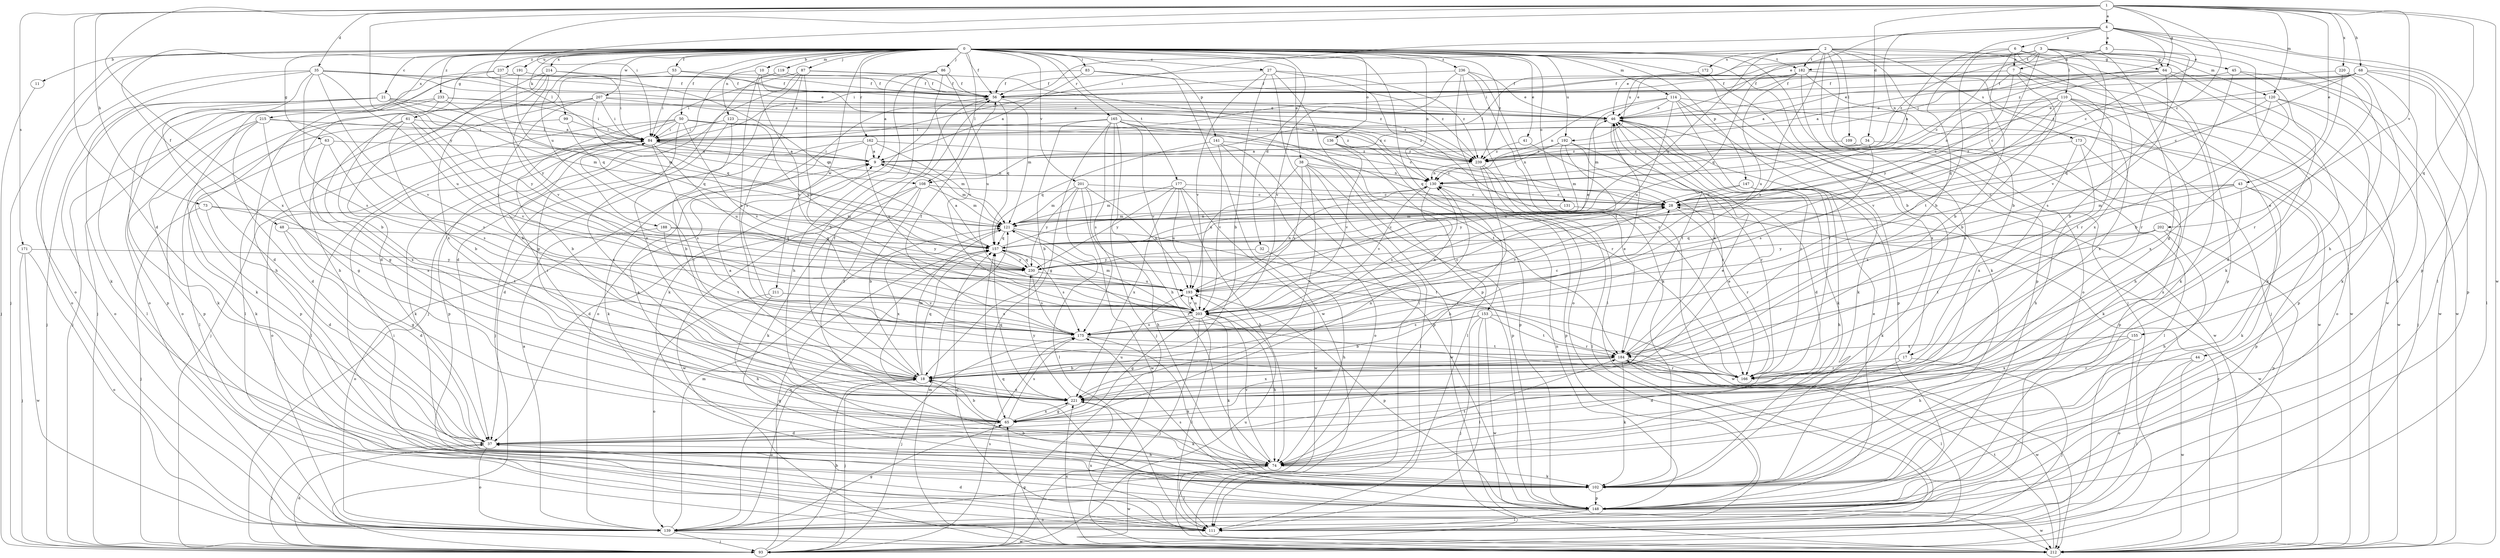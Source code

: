 strict digraph  {
0;
1;
2;
3;
4;
5;
6;
7;
9;
10;
11;
17;
18;
21;
27;
28;
32;
34;
35;
37;
38;
41;
43;
44;
45;
46;
48;
50;
53;
56;
61;
63;
64;
65;
68;
73;
74;
83;
84;
86;
87;
93;
99;
102;
108;
109;
110;
111;
114;
119;
120;
121;
123;
130;
131;
136;
139;
141;
147;
148;
153;
155;
157;
162;
165;
166;
171;
172;
173;
175;
177;
182;
184;
188;
191;
192;
193;
201;
202;
203;
207;
211;
212;
214;
215;
220;
221;
230;
233;
236;
237;
239;
0 -> 10  [label=b];
0 -> 11  [label=b];
0 -> 17  [label=b];
0 -> 21  [label=c];
0 -> 27  [label=c];
0 -> 32  [label=d];
0 -> 38  [label=e];
0 -> 41  [label=e];
0 -> 48  [label=f];
0 -> 50  [label=f];
0 -> 53  [label=f];
0 -> 56  [label=f];
0 -> 61  [label=g];
0 -> 63  [label=g];
0 -> 64  [label=g];
0 -> 83  [label=i];
0 -> 86  [label=j];
0 -> 87  [label=j];
0 -> 93  [label=j];
0 -> 99  [label=k];
0 -> 102  [label=k];
0 -> 108  [label=l];
0 -> 114  [label=m];
0 -> 119  [label=m];
0 -> 123  [label=n];
0 -> 130  [label=n];
0 -> 131  [label=o];
0 -> 136  [label=o];
0 -> 139  [label=o];
0 -> 141  [label=p];
0 -> 147  [label=p];
0 -> 148  [label=p];
0 -> 153  [label=q];
0 -> 162  [label=r];
0 -> 165  [label=r];
0 -> 177  [label=t];
0 -> 182  [label=t];
0 -> 188  [label=u];
0 -> 191  [label=u];
0 -> 192  [label=u];
0 -> 201  [label=v];
0 -> 207  [label=w];
0 -> 211  [label=w];
0 -> 214  [label=x];
0 -> 215  [label=x];
0 -> 233  [label=z];
0 -> 236  [label=z];
0 -> 237  [label=z];
0 -> 239  [label=z];
1 -> 4  [label=a];
1 -> 28  [label=c];
1 -> 34  [label=d];
1 -> 35  [label=d];
1 -> 37  [label=d];
1 -> 43  [label=e];
1 -> 64  [label=g];
1 -> 68  [label=h];
1 -> 73  [label=h];
1 -> 84  [label=i];
1 -> 108  [label=l];
1 -> 120  [label=m];
1 -> 155  [label=q];
1 -> 171  [label=s];
1 -> 202  [label=v];
1 -> 212  [label=w];
1 -> 220  [label=x];
1 -> 221  [label=x];
1 -> 230  [label=y];
2 -> 17  [label=b];
2 -> 44  [label=e];
2 -> 84  [label=i];
2 -> 93  [label=j];
2 -> 108  [label=l];
2 -> 109  [label=l];
2 -> 139  [label=o];
2 -> 157  [label=q];
2 -> 172  [label=s];
2 -> 173  [label=s];
2 -> 175  [label=s];
2 -> 182  [label=t];
2 -> 212  [label=w];
3 -> 45  [label=e];
3 -> 46  [label=e];
3 -> 64  [label=g];
3 -> 65  [label=g];
3 -> 84  [label=i];
3 -> 110  [label=l];
3 -> 182  [label=t];
3 -> 192  [label=u];
3 -> 193  [label=u];
3 -> 203  [label=v];
3 -> 239  [label=z];
4 -> 5  [label=a];
4 -> 6  [label=a];
4 -> 18  [label=b];
4 -> 28  [label=c];
4 -> 46  [label=e];
4 -> 74  [label=h];
4 -> 84  [label=i];
4 -> 111  [label=l];
4 -> 130  [label=n];
4 -> 148  [label=p];
4 -> 239  [label=z];
5 -> 7  [label=a];
5 -> 18  [label=b];
5 -> 28  [label=c];
5 -> 102  [label=k];
6 -> 7  [label=a];
6 -> 18  [label=b];
6 -> 120  [label=m];
6 -> 130  [label=n];
6 -> 148  [label=p];
6 -> 184  [label=t];
6 -> 221  [label=x];
7 -> 9  [label=a];
7 -> 18  [label=b];
7 -> 56  [label=f];
7 -> 102  [label=k];
7 -> 166  [label=r];
7 -> 230  [label=y];
9 -> 84  [label=i];
9 -> 121  [label=m];
9 -> 130  [label=n];
10 -> 56  [label=f];
10 -> 93  [label=j];
10 -> 130  [label=n];
10 -> 175  [label=s];
11 -> 93  [label=j];
17 -> 37  [label=d];
17 -> 93  [label=j];
17 -> 166  [label=r];
18 -> 9  [label=a];
18 -> 46  [label=e];
18 -> 56  [label=f];
18 -> 93  [label=j];
18 -> 121  [label=m];
18 -> 139  [label=o];
18 -> 157  [label=q];
18 -> 221  [label=x];
21 -> 9  [label=a];
21 -> 46  [label=e];
21 -> 93  [label=j];
21 -> 111  [label=l];
21 -> 121  [label=m];
21 -> 139  [label=o];
21 -> 148  [label=p];
21 -> 230  [label=y];
27 -> 18  [label=b];
27 -> 56  [label=f];
27 -> 111  [label=l];
27 -> 148  [label=p];
27 -> 166  [label=r];
27 -> 203  [label=v];
27 -> 239  [label=z];
28 -> 121  [label=m];
28 -> 166  [label=r];
28 -> 203  [label=v];
28 -> 212  [label=w];
32 -> 74  [label=h];
32 -> 230  [label=y];
34 -> 9  [label=a];
34 -> 148  [label=p];
34 -> 175  [label=s];
34 -> 239  [label=z];
35 -> 37  [label=d];
35 -> 46  [label=e];
35 -> 56  [label=f];
35 -> 102  [label=k];
35 -> 139  [label=o];
35 -> 175  [label=s];
35 -> 193  [label=u];
35 -> 203  [label=v];
35 -> 239  [label=z];
37 -> 46  [label=e];
37 -> 74  [label=h];
37 -> 93  [label=j];
37 -> 139  [label=o];
38 -> 111  [label=l];
38 -> 130  [label=n];
38 -> 148  [label=p];
38 -> 193  [label=u];
38 -> 203  [label=v];
38 -> 212  [label=w];
38 -> 221  [label=x];
41 -> 166  [label=r];
41 -> 239  [label=z];
43 -> 28  [label=c];
43 -> 102  [label=k];
43 -> 121  [label=m];
43 -> 148  [label=p];
43 -> 175  [label=s];
43 -> 221  [label=x];
44 -> 111  [label=l];
44 -> 166  [label=r];
44 -> 212  [label=w];
45 -> 37  [label=d];
45 -> 56  [label=f];
45 -> 166  [label=r];
45 -> 212  [label=w];
46 -> 84  [label=i];
46 -> 102  [label=k];
46 -> 166  [label=r];
46 -> 184  [label=t];
46 -> 212  [label=w];
48 -> 37  [label=d];
48 -> 65  [label=g];
48 -> 157  [label=q];
50 -> 18  [label=b];
50 -> 28  [label=c];
50 -> 84  [label=i];
50 -> 93  [label=j];
50 -> 148  [label=p];
50 -> 203  [label=v];
50 -> 221  [label=x];
50 -> 230  [label=y];
50 -> 239  [label=z];
53 -> 18  [label=b];
53 -> 46  [label=e];
53 -> 56  [label=f];
53 -> 84  [label=i];
56 -> 46  [label=e];
56 -> 102  [label=k];
56 -> 121  [label=m];
56 -> 139  [label=o];
56 -> 157  [label=q];
61 -> 18  [label=b];
61 -> 84  [label=i];
61 -> 148  [label=p];
61 -> 203  [label=v];
61 -> 221  [label=x];
61 -> 230  [label=y];
63 -> 9  [label=a];
63 -> 102  [label=k];
63 -> 175  [label=s];
63 -> 221  [label=x];
64 -> 9  [label=a];
64 -> 28  [label=c];
64 -> 56  [label=f];
64 -> 102  [label=k];
64 -> 175  [label=s];
64 -> 212  [label=w];
65 -> 9  [label=a];
65 -> 18  [label=b];
65 -> 37  [label=d];
65 -> 46  [label=e];
65 -> 130  [label=n];
65 -> 175  [label=s];
65 -> 193  [label=u];
65 -> 221  [label=x];
68 -> 28  [label=c];
68 -> 46  [label=e];
68 -> 56  [label=f];
68 -> 84  [label=i];
68 -> 102  [label=k];
68 -> 111  [label=l];
68 -> 148  [label=p];
68 -> 239  [label=z];
73 -> 37  [label=d];
73 -> 93  [label=j];
73 -> 121  [label=m];
73 -> 184  [label=t];
74 -> 56  [label=f];
74 -> 102  [label=k];
74 -> 111  [label=l];
74 -> 184  [label=t];
74 -> 203  [label=v];
74 -> 212  [label=w];
83 -> 9  [label=a];
83 -> 56  [label=f];
83 -> 212  [label=w];
83 -> 239  [label=z];
84 -> 9  [label=a];
84 -> 102  [label=k];
84 -> 111  [label=l];
84 -> 130  [label=n];
84 -> 139  [label=o];
84 -> 175  [label=s];
84 -> 193  [label=u];
86 -> 9  [label=a];
86 -> 18  [label=b];
86 -> 56  [label=f];
86 -> 74  [label=h];
86 -> 193  [label=u];
86 -> 203  [label=v];
87 -> 28  [label=c];
87 -> 37  [label=d];
87 -> 56  [label=f];
87 -> 84  [label=i];
87 -> 175  [label=s];
87 -> 203  [label=v];
87 -> 221  [label=x];
93 -> 18  [label=b];
93 -> 37  [label=d];
93 -> 157  [label=q];
93 -> 175  [label=s];
93 -> 193  [label=u];
99 -> 84  [label=i];
99 -> 111  [label=l];
99 -> 157  [label=q];
102 -> 18  [label=b];
102 -> 148  [label=p];
108 -> 18  [label=b];
108 -> 28  [label=c];
108 -> 37  [label=d];
108 -> 102  [label=k];
108 -> 121  [label=m];
108 -> 212  [label=w];
109 -> 111  [label=l];
109 -> 239  [label=z];
110 -> 28  [label=c];
110 -> 46  [label=e];
110 -> 74  [label=h];
110 -> 130  [label=n];
110 -> 139  [label=o];
110 -> 157  [label=q];
110 -> 203  [label=v];
110 -> 212  [label=w];
110 -> 221  [label=x];
111 -> 37  [label=d];
111 -> 84  [label=i];
111 -> 157  [label=q];
111 -> 221  [label=x];
114 -> 46  [label=e];
114 -> 102  [label=k];
114 -> 121  [label=m];
114 -> 130  [label=n];
114 -> 148  [label=p];
114 -> 166  [label=r];
114 -> 193  [label=u];
114 -> 212  [label=w];
119 -> 56  [label=f];
119 -> 65  [label=g];
119 -> 203  [label=v];
120 -> 46  [label=e];
120 -> 93  [label=j];
120 -> 148  [label=p];
120 -> 157  [label=q];
120 -> 184  [label=t];
120 -> 221  [label=x];
121 -> 157  [label=q];
121 -> 166  [label=r];
121 -> 184  [label=t];
121 -> 221  [label=x];
123 -> 18  [label=b];
123 -> 84  [label=i];
123 -> 93  [label=j];
123 -> 239  [label=z];
130 -> 28  [label=c];
130 -> 175  [label=s];
130 -> 203  [label=v];
131 -> 121  [label=m];
131 -> 212  [label=w];
136 -> 111  [label=l];
136 -> 148  [label=p];
136 -> 203  [label=v];
136 -> 239  [label=z];
139 -> 9  [label=a];
139 -> 65  [label=g];
139 -> 93  [label=j];
139 -> 121  [label=m];
139 -> 157  [label=q];
139 -> 212  [label=w];
141 -> 139  [label=o];
141 -> 148  [label=p];
141 -> 157  [label=q];
141 -> 203  [label=v];
141 -> 239  [label=z];
147 -> 28  [label=c];
147 -> 74  [label=h];
147 -> 102  [label=k];
147 -> 230  [label=y];
148 -> 46  [label=e];
148 -> 111  [label=l];
148 -> 130  [label=n];
148 -> 139  [label=o];
148 -> 157  [label=q];
148 -> 175  [label=s];
148 -> 212  [label=w];
153 -> 18  [label=b];
153 -> 93  [label=j];
153 -> 111  [label=l];
153 -> 166  [label=r];
153 -> 175  [label=s];
153 -> 184  [label=t];
153 -> 212  [label=w];
155 -> 74  [label=h];
155 -> 139  [label=o];
155 -> 184  [label=t];
155 -> 221  [label=x];
157 -> 9  [label=a];
157 -> 28  [label=c];
157 -> 130  [label=n];
157 -> 166  [label=r];
157 -> 175  [label=s];
157 -> 230  [label=y];
162 -> 9  [label=a];
162 -> 28  [label=c];
162 -> 37  [label=d];
162 -> 102  [label=k];
162 -> 121  [label=m];
162 -> 193  [label=u];
165 -> 18  [label=b];
165 -> 65  [label=g];
165 -> 74  [label=h];
165 -> 84  [label=i];
165 -> 93  [label=j];
165 -> 166  [label=r];
165 -> 175  [label=s];
165 -> 184  [label=t];
165 -> 203  [label=v];
165 -> 239  [label=z];
166 -> 84  [label=i];
171 -> 93  [label=j];
171 -> 139  [label=o];
171 -> 212  [label=w];
171 -> 230  [label=y];
172 -> 56  [label=f];
172 -> 221  [label=x];
173 -> 74  [label=h];
173 -> 102  [label=k];
173 -> 221  [label=x];
173 -> 239  [label=z];
175 -> 28  [label=c];
175 -> 56  [label=f];
175 -> 93  [label=j];
175 -> 102  [label=k];
175 -> 130  [label=n];
175 -> 184  [label=t];
177 -> 28  [label=c];
177 -> 74  [label=h];
177 -> 121  [label=m];
177 -> 193  [label=u];
177 -> 212  [label=w];
177 -> 221  [label=x];
177 -> 230  [label=y];
182 -> 46  [label=e];
182 -> 56  [label=f];
182 -> 93  [label=j];
182 -> 157  [label=q];
182 -> 193  [label=u];
182 -> 212  [label=w];
182 -> 221  [label=x];
184 -> 18  [label=b];
184 -> 46  [label=e];
184 -> 102  [label=k];
184 -> 111  [label=l];
184 -> 166  [label=r];
184 -> 212  [label=w];
184 -> 221  [label=x];
188 -> 139  [label=o];
188 -> 157  [label=q];
188 -> 184  [label=t];
188 -> 230  [label=y];
191 -> 56  [label=f];
191 -> 93  [label=j];
191 -> 157  [label=q];
192 -> 37  [label=d];
192 -> 121  [label=m];
192 -> 130  [label=n];
192 -> 166  [label=r];
192 -> 193  [label=u];
192 -> 239  [label=z];
193 -> 130  [label=n];
193 -> 148  [label=p];
193 -> 203  [label=v];
201 -> 28  [label=c];
201 -> 74  [label=h];
201 -> 111  [label=l];
201 -> 121  [label=m];
201 -> 193  [label=u];
201 -> 212  [label=w];
201 -> 230  [label=y];
202 -> 74  [label=h];
202 -> 148  [label=p];
202 -> 157  [label=q];
202 -> 184  [label=t];
202 -> 230  [label=y];
203 -> 28  [label=c];
203 -> 65  [label=g];
203 -> 74  [label=h];
203 -> 93  [label=j];
203 -> 102  [label=k];
203 -> 111  [label=l];
203 -> 121  [label=m];
203 -> 175  [label=s];
203 -> 193  [label=u];
207 -> 18  [label=b];
207 -> 46  [label=e];
207 -> 84  [label=i];
207 -> 111  [label=l];
207 -> 139  [label=o];
207 -> 157  [label=q];
207 -> 239  [label=z];
211 -> 74  [label=h];
211 -> 139  [label=o];
211 -> 175  [label=s];
211 -> 203  [label=v];
212 -> 28  [label=c];
212 -> 65  [label=g];
212 -> 121  [label=m];
212 -> 184  [label=t];
212 -> 221  [label=x];
214 -> 37  [label=d];
214 -> 56  [label=f];
214 -> 74  [label=h];
214 -> 157  [label=q];
214 -> 203  [label=v];
214 -> 221  [label=x];
215 -> 37  [label=d];
215 -> 65  [label=g];
215 -> 84  [label=i];
215 -> 102  [label=k];
215 -> 148  [label=p];
215 -> 175  [label=s];
220 -> 18  [label=b];
220 -> 56  [label=f];
220 -> 102  [label=k];
220 -> 166  [label=r];
221 -> 65  [label=g];
221 -> 84  [label=i];
221 -> 102  [label=k];
221 -> 157  [label=q];
221 -> 230  [label=y];
230 -> 46  [label=e];
230 -> 157  [label=q];
230 -> 175  [label=s];
230 -> 193  [label=u];
233 -> 46  [label=e];
233 -> 65  [label=g];
233 -> 84  [label=i];
233 -> 93  [label=j];
233 -> 102  [label=k];
233 -> 121  [label=m];
236 -> 46  [label=e];
236 -> 56  [label=f];
236 -> 102  [label=k];
236 -> 111  [label=l];
236 -> 139  [label=o];
236 -> 184  [label=t];
236 -> 203  [label=v];
237 -> 56  [label=f];
237 -> 74  [label=h];
237 -> 84  [label=i];
237 -> 139  [label=o];
237 -> 230  [label=y];
239 -> 74  [label=h];
239 -> 111  [label=l];
239 -> 130  [label=n];
239 -> 148  [label=p];
}
